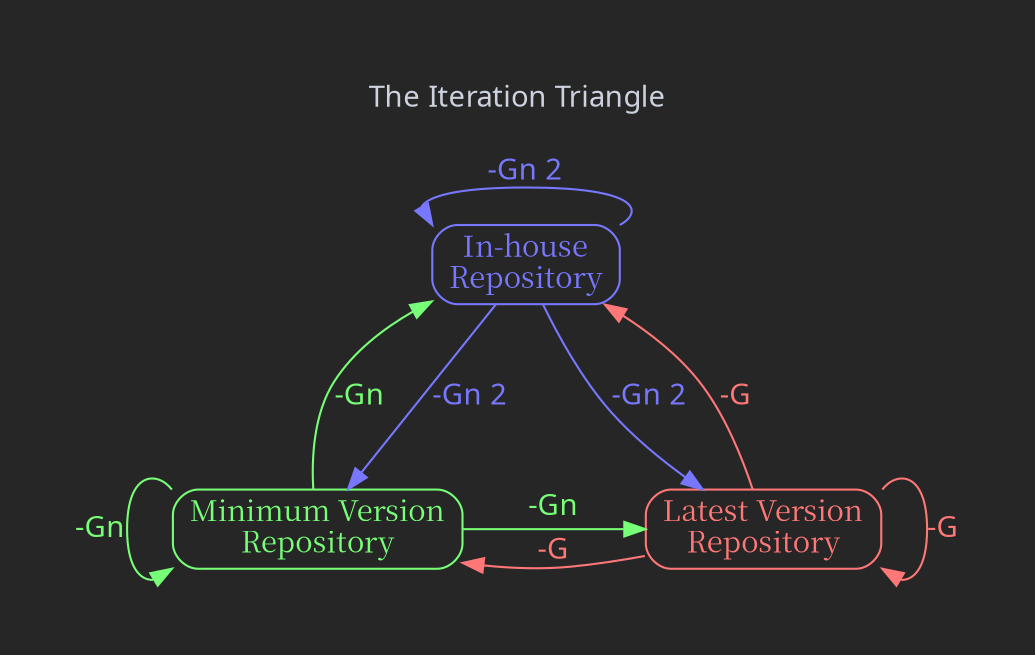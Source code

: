 // SPDX-FileCopyrightText: 2024 Yun Hsiao Wu <yunhsiaow@gmail.com>
// SPDX-License-Identifier: MIT

digraph G {
    layout=dot splines=true compound=true overlap=false bgcolor="#262626" rankdir=TB
    node [fontname="Noto Serif CJK SC" shape=box style=rounded color="#CDD3DE" fontcolor="#CDD3DE"]
    edge [fontname="Source Code Pro" color="#CDD3DE", fontcolor="#CDD3DE"]
    graph [center=true pad=0.5 nodesep=0.3]
    labelloc="t" fontname="Source Code Pro" fontcolor="#CDD3DE"
    label="The Iteration Triangle\n\n"

    A [label="In-house\nRepository" color="#7777FF" fontcolor="#7777FF"]
    B [label="Minimum Version\nRepository" color="#77FF77" fontcolor="#77FF77"]
    C [label="Latest Version\nRepository" color="#FF7777" fontcolor="#FF7777"]
    { rank = same; B; C; }

    edge [color="#FF7777", fontcolor="#FF7777"]
    C -> A [minlen=2 label="-G"]
    C -> B [label="-G"]
    C -> C [tailport=ne headport=se label="-G"]

    edge [color="#77FF77", fontcolor="#77FF77"]
    B -> A [label="-Gn"]
    B -> B [tailport=nw headport=sw label="-Gn"]
    B -> C [minlen=2 label="-Gn"]

    edge [color="#7777FF", fontcolor="#7777FF"]
    A -> A [tailport=ne headport=nw label="-Gn 2"]
    A -> B [minlen=2 label="-Gn 2"]
    A -> C [label="-Gn 2"]
}
